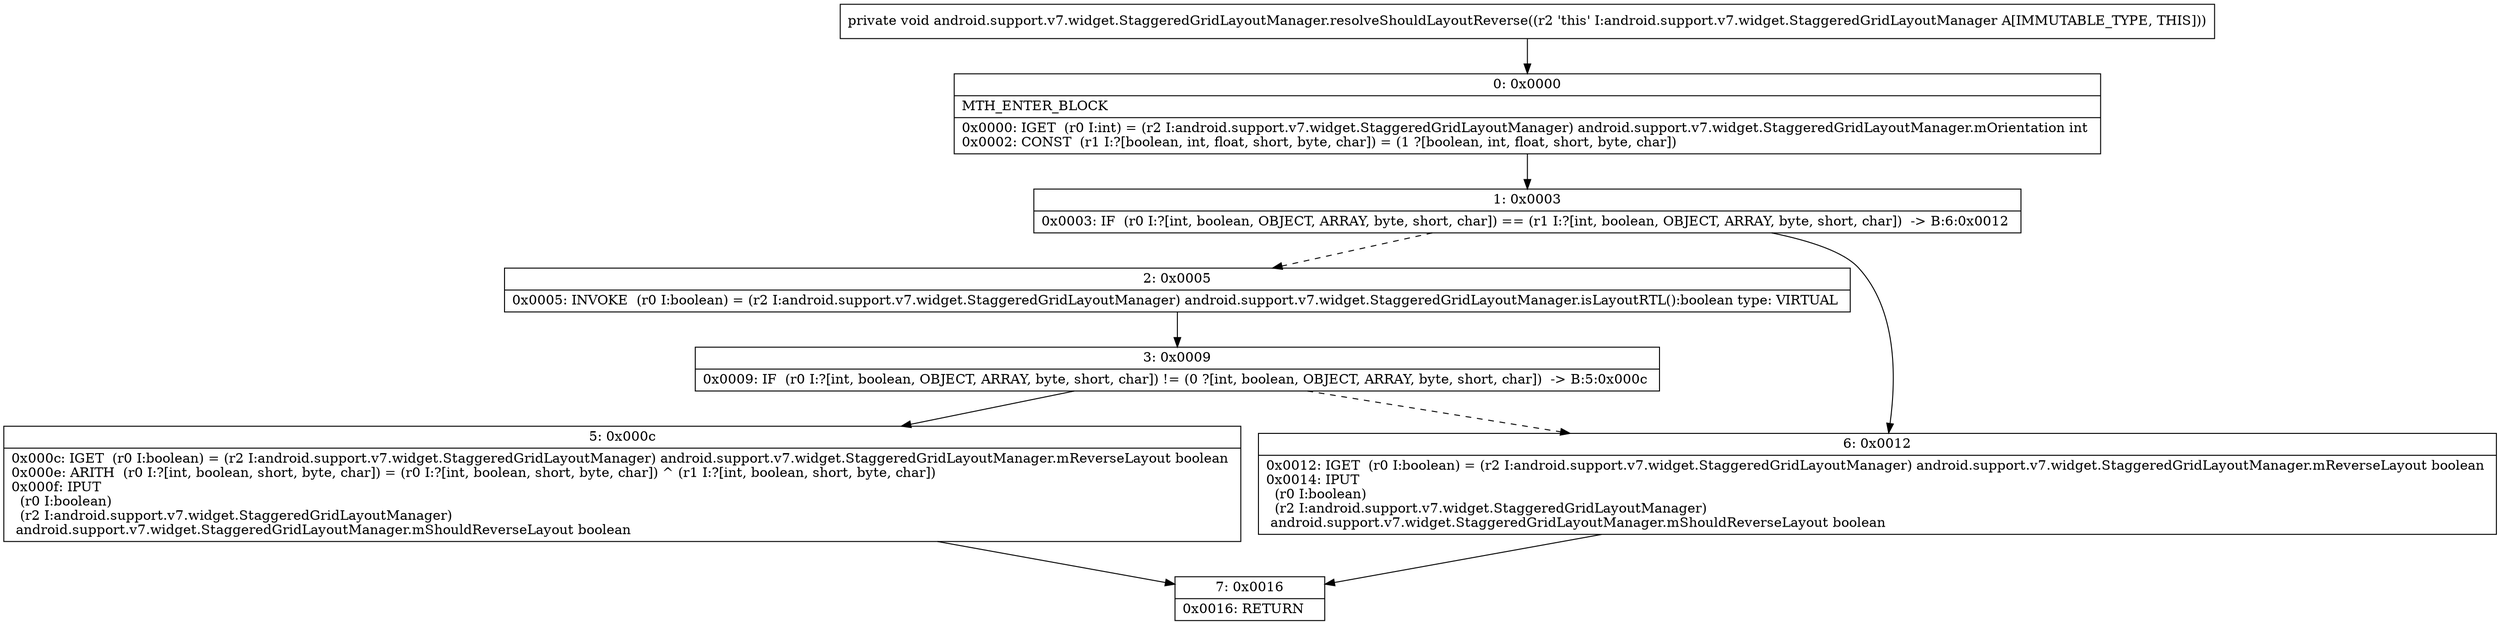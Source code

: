 digraph "CFG forandroid.support.v7.widget.StaggeredGridLayoutManager.resolveShouldLayoutReverse()V" {
Node_0 [shape=record,label="{0\:\ 0x0000|MTH_ENTER_BLOCK\l|0x0000: IGET  (r0 I:int) = (r2 I:android.support.v7.widget.StaggeredGridLayoutManager) android.support.v7.widget.StaggeredGridLayoutManager.mOrientation int \l0x0002: CONST  (r1 I:?[boolean, int, float, short, byte, char]) = (1 ?[boolean, int, float, short, byte, char]) \l}"];
Node_1 [shape=record,label="{1\:\ 0x0003|0x0003: IF  (r0 I:?[int, boolean, OBJECT, ARRAY, byte, short, char]) == (r1 I:?[int, boolean, OBJECT, ARRAY, byte, short, char])  \-\> B:6:0x0012 \l}"];
Node_2 [shape=record,label="{2\:\ 0x0005|0x0005: INVOKE  (r0 I:boolean) = (r2 I:android.support.v7.widget.StaggeredGridLayoutManager) android.support.v7.widget.StaggeredGridLayoutManager.isLayoutRTL():boolean type: VIRTUAL \l}"];
Node_3 [shape=record,label="{3\:\ 0x0009|0x0009: IF  (r0 I:?[int, boolean, OBJECT, ARRAY, byte, short, char]) != (0 ?[int, boolean, OBJECT, ARRAY, byte, short, char])  \-\> B:5:0x000c \l}"];
Node_5 [shape=record,label="{5\:\ 0x000c|0x000c: IGET  (r0 I:boolean) = (r2 I:android.support.v7.widget.StaggeredGridLayoutManager) android.support.v7.widget.StaggeredGridLayoutManager.mReverseLayout boolean \l0x000e: ARITH  (r0 I:?[int, boolean, short, byte, char]) = (r0 I:?[int, boolean, short, byte, char]) ^ (r1 I:?[int, boolean, short, byte, char]) \l0x000f: IPUT  \l  (r0 I:boolean)\l  (r2 I:android.support.v7.widget.StaggeredGridLayoutManager)\l android.support.v7.widget.StaggeredGridLayoutManager.mShouldReverseLayout boolean \l}"];
Node_6 [shape=record,label="{6\:\ 0x0012|0x0012: IGET  (r0 I:boolean) = (r2 I:android.support.v7.widget.StaggeredGridLayoutManager) android.support.v7.widget.StaggeredGridLayoutManager.mReverseLayout boolean \l0x0014: IPUT  \l  (r0 I:boolean)\l  (r2 I:android.support.v7.widget.StaggeredGridLayoutManager)\l android.support.v7.widget.StaggeredGridLayoutManager.mShouldReverseLayout boolean \l}"];
Node_7 [shape=record,label="{7\:\ 0x0016|0x0016: RETURN   \l}"];
MethodNode[shape=record,label="{private void android.support.v7.widget.StaggeredGridLayoutManager.resolveShouldLayoutReverse((r2 'this' I:android.support.v7.widget.StaggeredGridLayoutManager A[IMMUTABLE_TYPE, THIS])) }"];
MethodNode -> Node_0;
Node_0 -> Node_1;
Node_1 -> Node_2[style=dashed];
Node_1 -> Node_6;
Node_2 -> Node_3;
Node_3 -> Node_5;
Node_3 -> Node_6[style=dashed];
Node_5 -> Node_7;
Node_6 -> Node_7;
}

